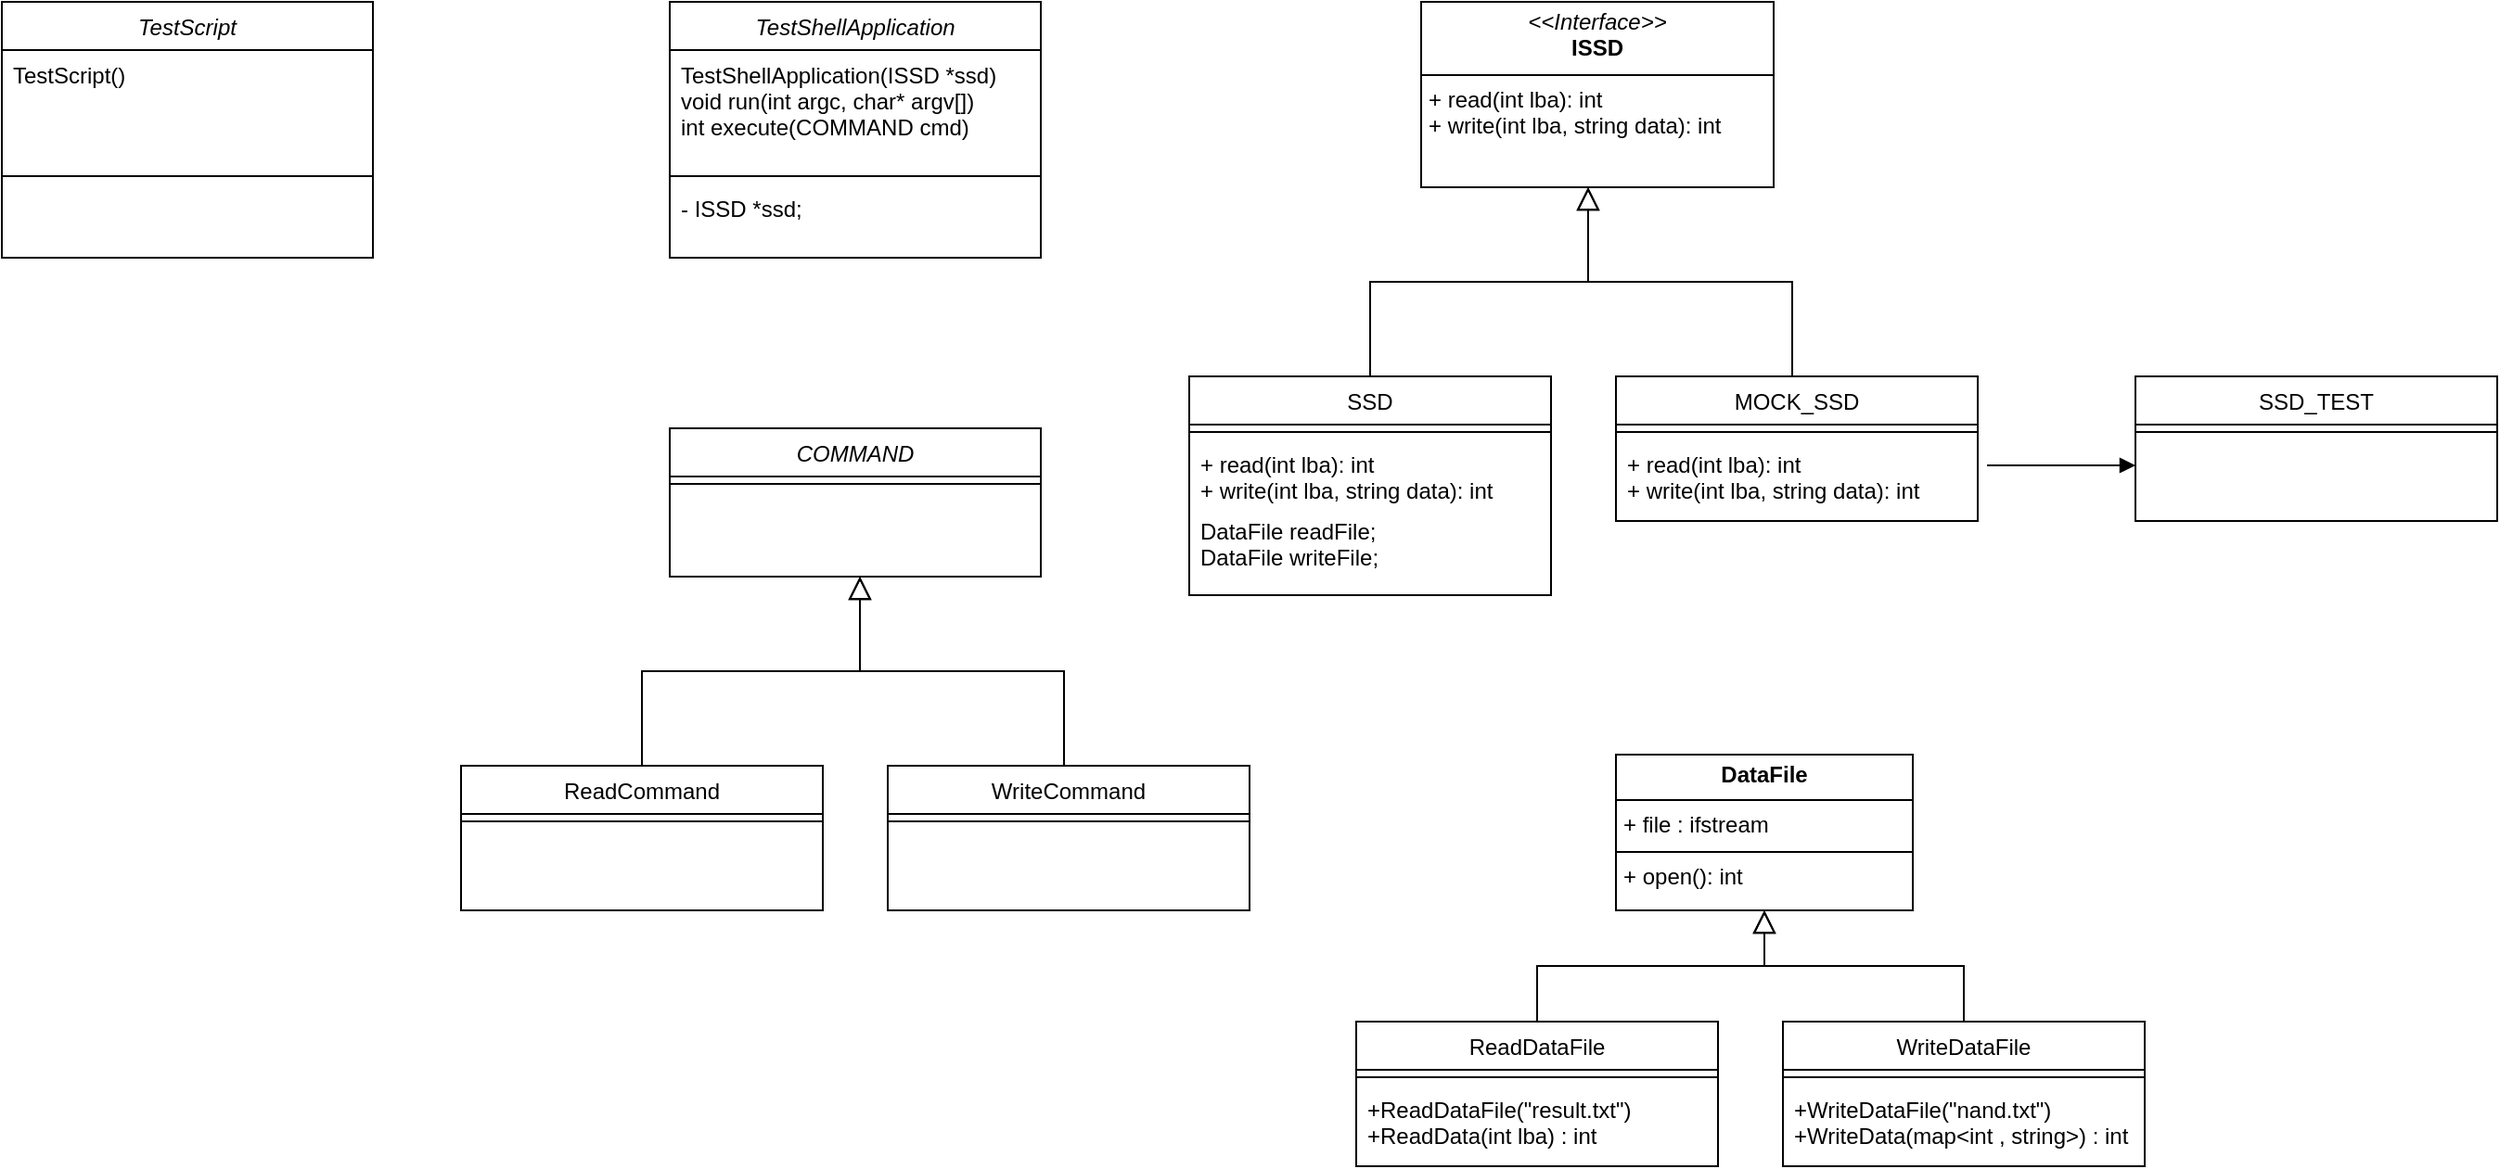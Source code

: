 <mxfile version="24.4.4" type="github">
  <diagram id="C5RBs43oDa-KdzZeNtuy" name="Page-1">
    <mxGraphModel dx="2069" dy="1712" grid="1" gridSize="10" guides="1" tooltips="1" connect="1" arrows="1" fold="1" page="1" pageScale="1" pageWidth="827" pageHeight="1169" math="0" shadow="0">
      <root>
        <mxCell id="WIyWlLk6GJQsqaUBKTNV-0" />
        <mxCell id="WIyWlLk6GJQsqaUBKTNV-1" parent="WIyWlLk6GJQsqaUBKTNV-0" />
        <mxCell id="e-w_vmmF8U0MWVfRwOy_-24" value="&lt;p style=&quot;margin:0px;margin-top:4px;text-align:center;&quot;&gt;&lt;i&gt;&amp;lt;&amp;lt;Interface&amp;gt;&amp;gt;&lt;/i&gt;&lt;br&gt;&lt;b&gt;ISSD&lt;/b&gt;&lt;/p&gt;&lt;hr size=&quot;1&quot; style=&quot;border-style:solid;&quot;&gt;&lt;p style=&quot;margin:0px;margin-left:4px;&quot;&gt;+ read(int lba): int&lt;br&gt;+ write(int lba, string data): int&lt;/p&gt;" style="verticalAlign=top;align=left;overflow=fill;html=1;whiteSpace=wrap;" parent="WIyWlLk6GJQsqaUBKTNV-1" vertex="1">
          <mxGeometry x="15" y="-1140" width="190" height="100" as="geometry" />
        </mxCell>
        <mxCell id="e-w_vmmF8U0MWVfRwOy_-25" value="SSD" style="swimlane;fontStyle=0;align=center;verticalAlign=top;childLayout=stackLayout;horizontal=1;startSize=26;horizontalStack=0;resizeParent=1;resizeLast=0;collapsible=1;marginBottom=0;rounded=0;shadow=0;strokeWidth=1;" parent="WIyWlLk6GJQsqaUBKTNV-1" vertex="1">
          <mxGeometry x="-110" y="-938" width="195" height="118" as="geometry">
            <mxRectangle x="130" y="380" width="160" height="26" as="alternateBounds" />
          </mxGeometry>
        </mxCell>
        <mxCell id="e-w_vmmF8U0MWVfRwOy_-26" value="" style="line;html=1;strokeWidth=1;align=left;verticalAlign=middle;spacingTop=-1;spacingLeft=3;spacingRight=3;rotatable=0;labelPosition=right;points=[];portConstraint=eastwest;" parent="e-w_vmmF8U0MWVfRwOy_-25" vertex="1">
          <mxGeometry y="26" width="195" height="8" as="geometry" />
        </mxCell>
        <mxCell id="e-w_vmmF8U0MWVfRwOy_-27" value="+ read(int lba): int&#xa;+ write(int lba, string data): int" style="text;align=left;verticalAlign=top;spacingLeft=4;spacingRight=4;overflow=hidden;rotatable=0;points=[[0,0.5],[1,0.5]];portConstraint=eastwest;" parent="e-w_vmmF8U0MWVfRwOy_-25" vertex="1">
          <mxGeometry y="34" width="195" height="36" as="geometry" />
        </mxCell>
        <mxCell id="e-w_vmmF8U0MWVfRwOy_-50" value="DataFile readFile;&#xa;DataFile writeFile;" style="text;align=left;verticalAlign=top;spacingLeft=4;spacingRight=4;overflow=hidden;rotatable=0;points=[[0,0.5],[1,0.5]];portConstraint=eastwest;rounded=0;shadow=0;html=0;" parent="e-w_vmmF8U0MWVfRwOy_-25" vertex="1">
          <mxGeometry y="70" width="195" height="40" as="geometry" />
        </mxCell>
        <mxCell id="e-w_vmmF8U0MWVfRwOy_-28" value="" style="endArrow=block;endSize=10;endFill=0;shadow=0;strokeWidth=1;rounded=0;curved=0;edgeStyle=elbowEdgeStyle;elbow=vertical;" parent="WIyWlLk6GJQsqaUBKTNV-1" source="e-w_vmmF8U0MWVfRwOy_-25" edge="1">
          <mxGeometry width="160" relative="1" as="geometry">
            <mxPoint x="5" y="-1095" as="sourcePoint" />
            <mxPoint x="105" y="-1040" as="targetPoint" />
          </mxGeometry>
        </mxCell>
        <mxCell id="e-w_vmmF8U0MWVfRwOy_-29" value="" style="endArrow=block;endSize=10;endFill=0;shadow=0;strokeWidth=1;rounded=0;curved=0;edgeStyle=elbowEdgeStyle;elbow=vertical;" parent="WIyWlLk6GJQsqaUBKTNV-1" edge="1">
          <mxGeometry width="160" relative="1" as="geometry">
            <mxPoint x="215" y="-938" as="sourcePoint" />
            <mxPoint x="105" y="-1040" as="targetPoint" />
          </mxGeometry>
        </mxCell>
        <mxCell id="e-w_vmmF8U0MWVfRwOy_-30" value="MOCK_SSD" style="swimlane;fontStyle=0;align=center;verticalAlign=top;childLayout=stackLayout;horizontal=1;startSize=26;horizontalStack=0;resizeParent=1;resizeLast=0;collapsible=1;marginBottom=0;rounded=0;shadow=0;strokeWidth=1;" parent="WIyWlLk6GJQsqaUBKTNV-1" vertex="1">
          <mxGeometry x="120" y="-938" width="195" height="78" as="geometry">
            <mxRectangle x="130" y="380" width="160" height="26" as="alternateBounds" />
          </mxGeometry>
        </mxCell>
        <mxCell id="e-w_vmmF8U0MWVfRwOy_-31" value="" style="line;html=1;strokeWidth=1;align=left;verticalAlign=middle;spacingTop=-1;spacingLeft=3;spacingRight=3;rotatable=0;labelPosition=right;points=[];portConstraint=eastwest;" parent="e-w_vmmF8U0MWVfRwOy_-30" vertex="1">
          <mxGeometry y="26" width="195" height="8" as="geometry" />
        </mxCell>
        <mxCell id="iY8ujbhV1rda9FcgpXj--20" value="" style="endArrow=block;endFill=1;html=1;edgeStyle=orthogonalEdgeStyle;align=left;verticalAlign=top;rounded=0;" edge="1" parent="e-w_vmmF8U0MWVfRwOy_-30">
          <mxGeometry x="-1" relative="1" as="geometry">
            <mxPoint x="200" y="48" as="sourcePoint" />
            <mxPoint x="280" y="48" as="targetPoint" />
          </mxGeometry>
        </mxCell>
        <mxCell id="e-w_vmmF8U0MWVfRwOy_-32" value="+ read(int lba): int&#xa;+ write(int lba, string data): int" style="text;align=left;verticalAlign=top;spacingLeft=4;spacingRight=4;overflow=hidden;rotatable=0;points=[[0,0.5],[1,0.5]];portConstraint=eastwest;" parent="e-w_vmmF8U0MWVfRwOy_-30" vertex="1">
          <mxGeometry y="34" width="195" height="36" as="geometry" />
        </mxCell>
        <mxCell id="e-w_vmmF8U0MWVfRwOy_-33" value="TestShellApplication" style="swimlane;fontStyle=2;align=center;verticalAlign=top;childLayout=stackLayout;horizontal=1;startSize=26;horizontalStack=0;resizeParent=1;resizeLast=0;collapsible=1;marginBottom=0;rounded=0;shadow=0;strokeWidth=1;" parent="WIyWlLk6GJQsqaUBKTNV-1" vertex="1">
          <mxGeometry x="-390" y="-1140" width="200" height="138" as="geometry">
            <mxRectangle x="230" y="140" width="160" height="26" as="alternateBounds" />
          </mxGeometry>
        </mxCell>
        <mxCell id="e-w_vmmF8U0MWVfRwOy_-34" value="TestShellApplication(ISSD *ssd)&#xa;void run(int argc, char* argv[])&#xa;int execute(COMMAND cmd)" style="text;align=left;verticalAlign=top;spacingLeft=4;spacingRight=4;overflow=hidden;rotatable=0;points=[[0,0.5],[1,0.5]];portConstraint=eastwest;" parent="e-w_vmmF8U0MWVfRwOy_-33" vertex="1">
          <mxGeometry y="26" width="200" height="64" as="geometry" />
        </mxCell>
        <mxCell id="e-w_vmmF8U0MWVfRwOy_-35" value="" style="line;html=1;strokeWidth=1;align=left;verticalAlign=middle;spacingTop=-1;spacingLeft=3;spacingRight=3;rotatable=0;labelPosition=right;points=[];portConstraint=eastwest;" parent="e-w_vmmF8U0MWVfRwOy_-33" vertex="1">
          <mxGeometry y="90" width="200" height="8" as="geometry" />
        </mxCell>
        <mxCell id="e-w_vmmF8U0MWVfRwOy_-36" value="- ISSD *ssd;" style="text;align=left;verticalAlign=top;spacingLeft=4;spacingRight=4;overflow=hidden;rotatable=0;points=[[0,0.5],[1,0.5]];portConstraint=eastwest;rounded=0;shadow=0;html=0;" parent="e-w_vmmF8U0MWVfRwOy_-33" vertex="1">
          <mxGeometry y="98" width="200" height="26" as="geometry" />
        </mxCell>
        <mxCell id="e-w_vmmF8U0MWVfRwOy_-37" value="TestScript" style="swimlane;fontStyle=2;align=center;verticalAlign=top;childLayout=stackLayout;horizontal=1;startSize=26;horizontalStack=0;resizeParent=1;resizeLast=0;collapsible=1;marginBottom=0;rounded=0;shadow=0;strokeWidth=1;" parent="WIyWlLk6GJQsqaUBKTNV-1" vertex="1">
          <mxGeometry x="-750" y="-1140" width="200" height="138" as="geometry">
            <mxRectangle x="230" y="140" width="160" height="26" as="alternateBounds" />
          </mxGeometry>
        </mxCell>
        <mxCell id="e-w_vmmF8U0MWVfRwOy_-38" value="TestScript()&#xa;" style="text;align=left;verticalAlign=top;spacingLeft=4;spacingRight=4;overflow=hidden;rotatable=0;points=[[0,0.5],[1,0.5]];portConstraint=eastwest;" parent="e-w_vmmF8U0MWVfRwOy_-37" vertex="1">
          <mxGeometry y="26" width="200" height="64" as="geometry" />
        </mxCell>
        <mxCell id="e-w_vmmF8U0MWVfRwOy_-39" value="" style="line;html=1;strokeWidth=1;align=left;verticalAlign=middle;spacingTop=-1;spacingLeft=3;spacingRight=3;rotatable=0;labelPosition=right;points=[];portConstraint=eastwest;" parent="e-w_vmmF8U0MWVfRwOy_-37" vertex="1">
          <mxGeometry y="90" width="200" height="8" as="geometry" />
        </mxCell>
        <mxCell id="e-w_vmmF8U0MWVfRwOy_-40" value="COMMAND" style="swimlane;fontStyle=2;align=center;verticalAlign=top;childLayout=stackLayout;horizontal=1;startSize=26;horizontalStack=0;resizeParent=1;resizeLast=0;collapsible=1;marginBottom=0;rounded=0;shadow=0;strokeWidth=1;" parent="WIyWlLk6GJQsqaUBKTNV-1" vertex="1">
          <mxGeometry x="-390" y="-910" width="200" height="80" as="geometry">
            <mxRectangle x="230" y="140" width="160" height="26" as="alternateBounds" />
          </mxGeometry>
        </mxCell>
        <mxCell id="e-w_vmmF8U0MWVfRwOy_-41" value="" style="line;html=1;strokeWidth=1;align=left;verticalAlign=middle;spacingTop=-1;spacingLeft=3;spacingRight=3;rotatable=0;labelPosition=right;points=[];portConstraint=eastwest;" parent="e-w_vmmF8U0MWVfRwOy_-40" vertex="1">
          <mxGeometry y="26" width="200" height="8" as="geometry" />
        </mxCell>
        <mxCell id="e-w_vmmF8U0MWVfRwOy_-42" value="ReadCommand" style="swimlane;fontStyle=0;align=center;verticalAlign=top;childLayout=stackLayout;horizontal=1;startSize=26;horizontalStack=0;resizeParent=1;resizeLast=0;collapsible=1;marginBottom=0;rounded=0;shadow=0;strokeWidth=1;" parent="WIyWlLk6GJQsqaUBKTNV-1" vertex="1">
          <mxGeometry x="-502.5" y="-728" width="195" height="78" as="geometry">
            <mxRectangle x="130" y="380" width="160" height="26" as="alternateBounds" />
          </mxGeometry>
        </mxCell>
        <mxCell id="e-w_vmmF8U0MWVfRwOy_-43" value="" style="line;html=1;strokeWidth=1;align=left;verticalAlign=middle;spacingTop=-1;spacingLeft=3;spacingRight=3;rotatable=0;labelPosition=right;points=[];portConstraint=eastwest;" parent="e-w_vmmF8U0MWVfRwOy_-42" vertex="1">
          <mxGeometry y="26" width="195" height="8" as="geometry" />
        </mxCell>
        <mxCell id="e-w_vmmF8U0MWVfRwOy_-44" value="" style="endArrow=block;endSize=10;endFill=0;shadow=0;strokeWidth=1;rounded=0;curved=0;edgeStyle=elbowEdgeStyle;elbow=vertical;" parent="WIyWlLk6GJQsqaUBKTNV-1" source="e-w_vmmF8U0MWVfRwOy_-42" edge="1">
          <mxGeometry width="160" relative="1" as="geometry">
            <mxPoint x="-387.5" y="-885" as="sourcePoint" />
            <mxPoint x="-287.5" y="-830" as="targetPoint" />
          </mxGeometry>
        </mxCell>
        <mxCell id="e-w_vmmF8U0MWVfRwOy_-45" value="" style="endArrow=block;endSize=10;endFill=0;shadow=0;strokeWidth=1;rounded=0;curved=0;edgeStyle=elbowEdgeStyle;elbow=vertical;" parent="WIyWlLk6GJQsqaUBKTNV-1" edge="1">
          <mxGeometry width="160" relative="1" as="geometry">
            <mxPoint x="-177.5" y="-728" as="sourcePoint" />
            <mxPoint x="-287.5" y="-830" as="targetPoint" />
          </mxGeometry>
        </mxCell>
        <mxCell id="e-w_vmmF8U0MWVfRwOy_-46" value="WriteCommand" style="swimlane;fontStyle=0;align=center;verticalAlign=top;childLayout=stackLayout;horizontal=1;startSize=26;horizontalStack=0;resizeParent=1;resizeLast=0;collapsible=1;marginBottom=0;rounded=0;shadow=0;strokeWidth=1;" parent="WIyWlLk6GJQsqaUBKTNV-1" vertex="1">
          <mxGeometry x="-272.5" y="-728" width="195" height="78" as="geometry">
            <mxRectangle x="130" y="380" width="160" height="26" as="alternateBounds" />
          </mxGeometry>
        </mxCell>
        <mxCell id="e-w_vmmF8U0MWVfRwOy_-47" value="" style="line;html=1;strokeWidth=1;align=left;verticalAlign=middle;spacingTop=-1;spacingLeft=3;spacingRight=3;rotatable=0;labelPosition=right;points=[];portConstraint=eastwest;" parent="e-w_vmmF8U0MWVfRwOy_-46" vertex="1">
          <mxGeometry y="26" width="195" height="8" as="geometry" />
        </mxCell>
        <mxCell id="e-w_vmmF8U0MWVfRwOy_-49" value="&lt;p style=&quot;margin:0px;margin-top:4px;text-align:center;&quot;&gt;&lt;b&gt;DataFile&lt;/b&gt;&lt;/p&gt;&lt;hr size=&quot;1&quot; style=&quot;border-style:solid;&quot;&gt;&lt;p style=&quot;margin:0px;margin-left:4px;&quot;&gt;+ file :&amp;nbsp;ifstream&lt;/p&gt;&lt;hr size=&quot;1&quot; style=&quot;border-style:solid;&quot;&gt;&lt;p style=&quot;margin:0px;margin-left:4px;&quot;&gt;+ open(): int&lt;/p&gt;" style="verticalAlign=top;align=left;overflow=fill;html=1;whiteSpace=wrap;" parent="WIyWlLk6GJQsqaUBKTNV-1" vertex="1">
          <mxGeometry x="120" y="-734" width="160" height="84" as="geometry" />
        </mxCell>
        <mxCell id="iY8ujbhV1rda9FcgpXj--9" value="ReadDataFile" style="swimlane;fontStyle=0;align=center;verticalAlign=top;childLayout=stackLayout;horizontal=1;startSize=26;horizontalStack=0;resizeParent=1;resizeLast=0;collapsible=1;marginBottom=0;rounded=0;shadow=0;strokeWidth=1;" vertex="1" parent="WIyWlLk6GJQsqaUBKTNV-1">
          <mxGeometry x="-20" y="-590" width="195" height="78" as="geometry">
            <mxRectangle x="130" y="380" width="160" height="26" as="alternateBounds" />
          </mxGeometry>
        </mxCell>
        <mxCell id="iY8ujbhV1rda9FcgpXj--10" value="" style="line;html=1;strokeWidth=1;align=left;verticalAlign=middle;spacingTop=-1;spacingLeft=3;spacingRight=3;rotatable=0;labelPosition=right;points=[];portConstraint=eastwest;" vertex="1" parent="iY8ujbhV1rda9FcgpXj--9">
          <mxGeometry y="26" width="195" height="8" as="geometry" />
        </mxCell>
        <mxCell id="iY8ujbhV1rda9FcgpXj--15" value="+ReadDataFile(&quot;result.txt&quot;)&#xa;+ReadData(int lba) : int&#xa;" style="text;align=left;verticalAlign=top;spacingLeft=4;spacingRight=4;overflow=hidden;rotatable=0;points=[[0,0.5],[1,0.5]];portConstraint=eastwest;" vertex="1" parent="iY8ujbhV1rda9FcgpXj--9">
          <mxGeometry y="34" width="195" height="36" as="geometry" />
        </mxCell>
        <mxCell id="iY8ujbhV1rda9FcgpXj--11" value="WriteDataFile" style="swimlane;fontStyle=0;align=center;verticalAlign=top;childLayout=stackLayout;horizontal=1;startSize=26;horizontalStack=0;resizeParent=1;resizeLast=0;collapsible=1;marginBottom=0;rounded=0;shadow=0;strokeWidth=1;" vertex="1" parent="WIyWlLk6GJQsqaUBKTNV-1">
          <mxGeometry x="210" y="-590" width="195" height="78" as="geometry">
            <mxRectangle x="130" y="380" width="160" height="26" as="alternateBounds" />
          </mxGeometry>
        </mxCell>
        <mxCell id="iY8ujbhV1rda9FcgpXj--12" value="" style="line;html=1;strokeWidth=1;align=left;verticalAlign=middle;spacingTop=-1;spacingLeft=3;spacingRight=3;rotatable=0;labelPosition=right;points=[];portConstraint=eastwest;" vertex="1" parent="iY8ujbhV1rda9FcgpXj--11">
          <mxGeometry y="26" width="195" height="8" as="geometry" />
        </mxCell>
        <mxCell id="iY8ujbhV1rda9FcgpXj--16" value="+WriteDataFile(&quot;nand.txt&quot;)&#xa;+WriteData(map&lt;int , string&gt;) : int" style="text;align=left;verticalAlign=top;spacingLeft=4;spacingRight=4;overflow=hidden;rotatable=0;points=[[0,0.5],[1,0.5]];portConstraint=eastwest;" vertex="1" parent="iY8ujbhV1rda9FcgpXj--11">
          <mxGeometry y="34" width="195" height="36" as="geometry" />
        </mxCell>
        <mxCell id="iY8ujbhV1rda9FcgpXj--13" value="" style="endArrow=block;endSize=10;endFill=0;shadow=0;strokeWidth=1;rounded=0;curved=0;edgeStyle=elbowEdgeStyle;elbow=vertical;entryX=0.5;entryY=1;entryDx=0;entryDy=0;exitX=0.5;exitY=0;exitDx=0;exitDy=0;" edge="1" parent="WIyWlLk6GJQsqaUBKTNV-1" source="iY8ujbhV1rda9FcgpXj--9" target="e-w_vmmF8U0MWVfRwOy_-49">
          <mxGeometry width="160" relative="1" as="geometry">
            <mxPoint x="80" y="-600" as="sourcePoint" />
            <mxPoint x="-277.5" y="-820" as="targetPoint" />
          </mxGeometry>
        </mxCell>
        <mxCell id="iY8ujbhV1rda9FcgpXj--14" value="" style="endArrow=block;endSize=10;endFill=0;shadow=0;strokeWidth=1;rounded=0;curved=0;edgeStyle=elbowEdgeStyle;elbow=vertical;exitX=0.5;exitY=0;exitDx=0;exitDy=0;" edge="1" parent="WIyWlLk6GJQsqaUBKTNV-1" source="iY8ujbhV1rda9FcgpXj--11">
          <mxGeometry width="160" relative="1" as="geometry">
            <mxPoint x="88" y="-580" as="sourcePoint" />
            <mxPoint x="200" y="-650" as="targetPoint" />
          </mxGeometry>
        </mxCell>
        <mxCell id="iY8ujbhV1rda9FcgpXj--17" value="SSD_TEST" style="swimlane;fontStyle=0;align=center;verticalAlign=top;childLayout=stackLayout;horizontal=1;startSize=26;horizontalStack=0;resizeParent=1;resizeLast=0;collapsible=1;marginBottom=0;rounded=0;shadow=0;strokeWidth=1;" vertex="1" parent="WIyWlLk6GJQsqaUBKTNV-1">
          <mxGeometry x="400" y="-938" width="195" height="78" as="geometry">
            <mxRectangle x="130" y="380" width="160" height="26" as="alternateBounds" />
          </mxGeometry>
        </mxCell>
        <mxCell id="iY8ujbhV1rda9FcgpXj--18" value="" style="line;html=1;strokeWidth=1;align=left;verticalAlign=middle;spacingTop=-1;spacingLeft=3;spacingRight=3;rotatable=0;labelPosition=right;points=[];portConstraint=eastwest;" vertex="1" parent="iY8ujbhV1rda9FcgpXj--17">
          <mxGeometry y="26" width="195" height="8" as="geometry" />
        </mxCell>
      </root>
    </mxGraphModel>
  </diagram>
</mxfile>
